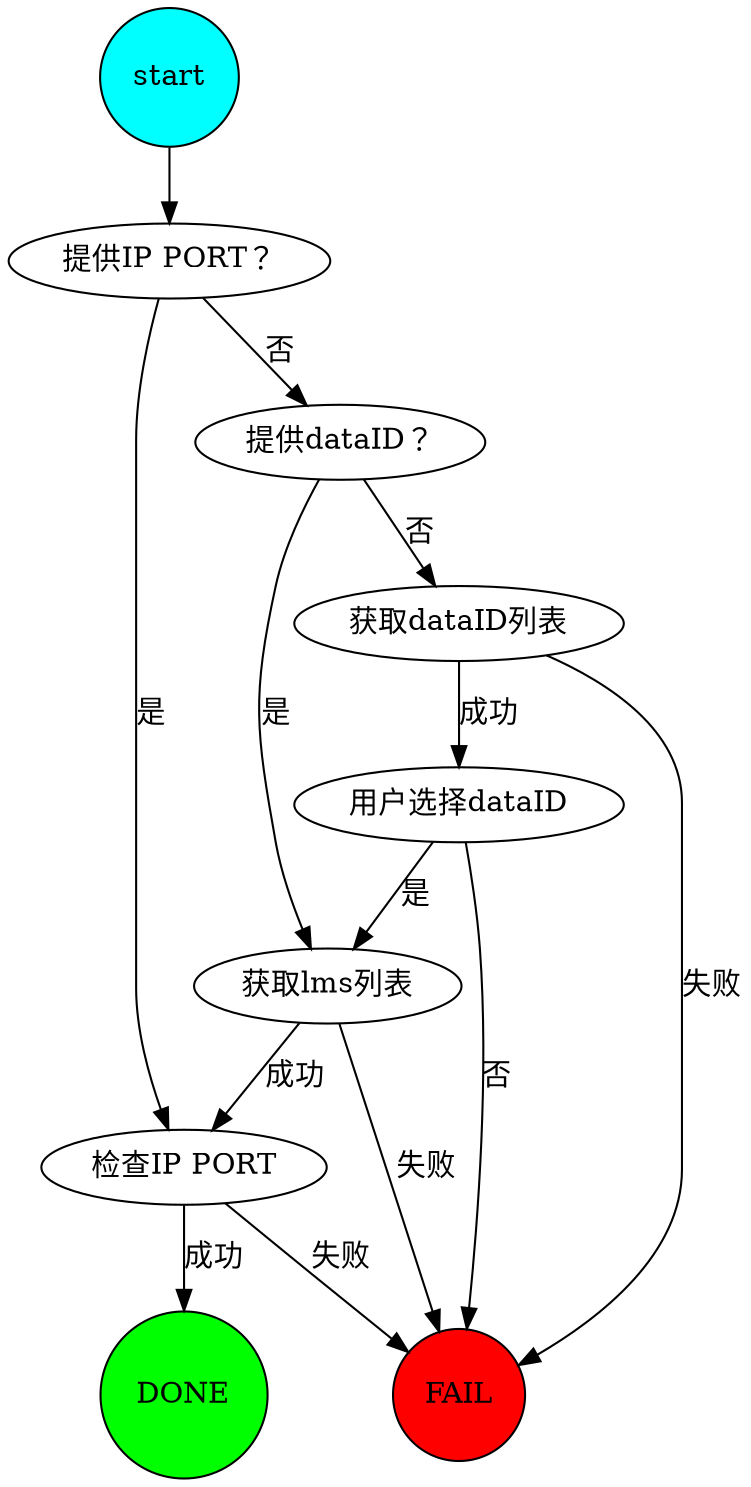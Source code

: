 digraph start_flow {
    start -> "提供IP PORT？"
    "提供IP PORT？" -> "检查IP PORT" [label = "是"]
    "检查IP PORT" -> DONE [label = "成功"]
    "检查IP PORT" -> FAIL [label = "失败"]
    "提供IP PORT？" -> "提供dataID？" [label = "否"]
    "提供dataID？" -> "获取lms列表" [label = "是"]
    "获取lms列表" -> "检查IP PORT" [label = "成功"]
    "获取lms列表" -> FAIL [label = "失败"]
    "提供dataID？" -> "获取dataID列表" [label = "否"]
    "获取dataID列表" -> "用户选择dataID" [label = "成功"]
    "获取dataID列表" -> FAIL [label = "失败"]
    "用户选择dataID" -> "获取lms列表" [label = "是"]
    "用户选择dataID" -> FAIL [label = "否"]

    start[shape=circle,style=filled,fillcolor=CYAN]
    {
        FAIL[shape=circle,style=filled,fillcolor=RED];
        DONE[shape=circle,style=filled,fillcolor=GREEN];
        rank=same;
    }
}